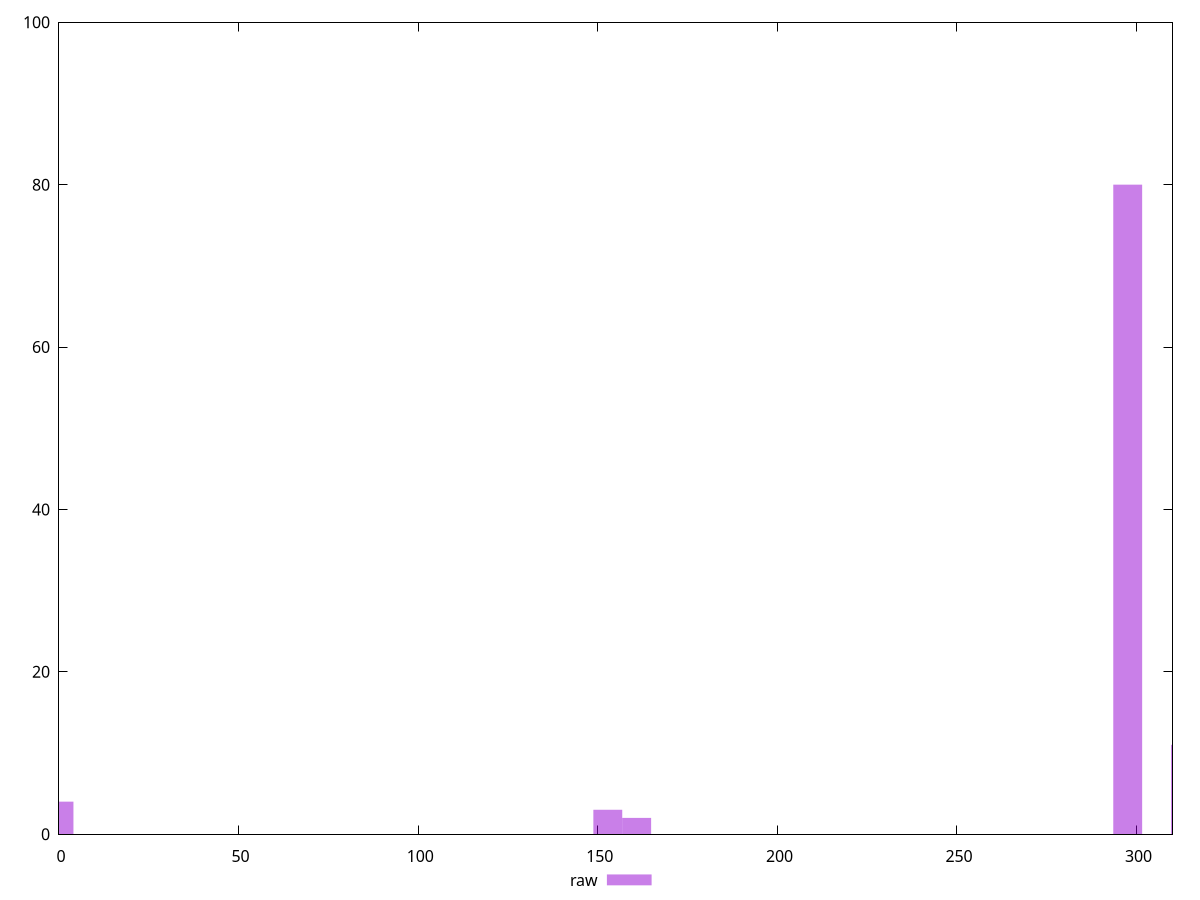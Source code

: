 reset

$raw <<EOF
297.5305760261116 80
152.7859714728681 3
0 4
160.82733839249275 2
313.61330986536086 11
EOF

set key outside below
set boxwidth 8.041366919624638
set xrange [0:310]
set yrange [0:100]
set style fill transparent solid 0.5 noborder
set terminal svg size 640, 490 enhanced background rgb 'white'
set output "report_00007_2020-12-11T15:55:29.892Z/uses-http2/samples/pages+cached+noexternal+nocss/raw/histogram.svg"

plot $raw title "raw" with boxes

reset
